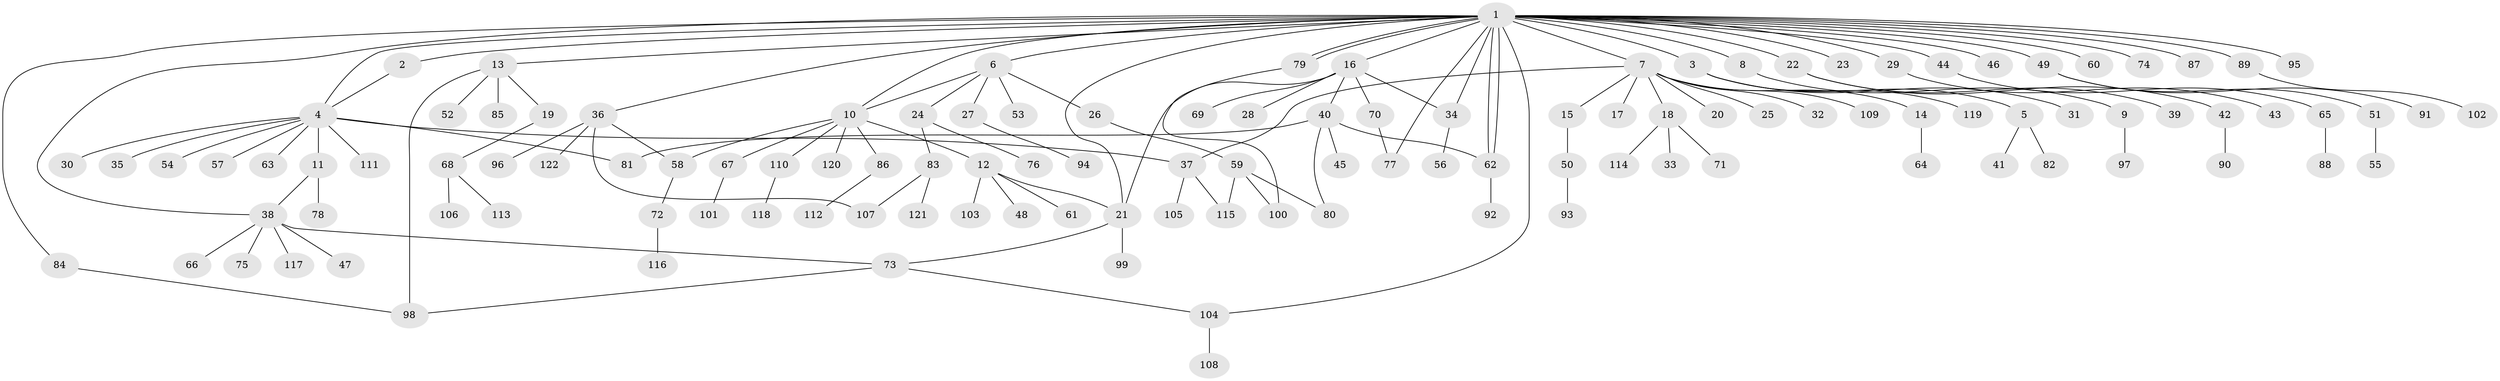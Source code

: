 // Generated by graph-tools (version 1.1) at 2025/35/03/09/25 02:35:22]
// undirected, 122 vertices, 142 edges
graph export_dot {
graph [start="1"]
  node [color=gray90,style=filled];
  1;
  2;
  3;
  4;
  5;
  6;
  7;
  8;
  9;
  10;
  11;
  12;
  13;
  14;
  15;
  16;
  17;
  18;
  19;
  20;
  21;
  22;
  23;
  24;
  25;
  26;
  27;
  28;
  29;
  30;
  31;
  32;
  33;
  34;
  35;
  36;
  37;
  38;
  39;
  40;
  41;
  42;
  43;
  44;
  45;
  46;
  47;
  48;
  49;
  50;
  51;
  52;
  53;
  54;
  55;
  56;
  57;
  58;
  59;
  60;
  61;
  62;
  63;
  64;
  65;
  66;
  67;
  68;
  69;
  70;
  71;
  72;
  73;
  74;
  75;
  76;
  77;
  78;
  79;
  80;
  81;
  82;
  83;
  84;
  85;
  86;
  87;
  88;
  89;
  90;
  91;
  92;
  93;
  94;
  95;
  96;
  97;
  98;
  99;
  100;
  101;
  102;
  103;
  104;
  105;
  106;
  107;
  108;
  109;
  110;
  111;
  112;
  113;
  114;
  115;
  116;
  117;
  118;
  119;
  120;
  121;
  122;
  1 -- 2;
  1 -- 3;
  1 -- 4;
  1 -- 6;
  1 -- 7;
  1 -- 8;
  1 -- 10;
  1 -- 13;
  1 -- 16;
  1 -- 21;
  1 -- 22;
  1 -- 23;
  1 -- 29;
  1 -- 34;
  1 -- 36;
  1 -- 38;
  1 -- 44;
  1 -- 46;
  1 -- 49;
  1 -- 60;
  1 -- 62;
  1 -- 62;
  1 -- 74;
  1 -- 77;
  1 -- 79;
  1 -- 79;
  1 -- 84;
  1 -- 87;
  1 -- 89;
  1 -- 95;
  1 -- 104;
  2 -- 4;
  3 -- 5;
  3 -- 31;
  3 -- 119;
  4 -- 11;
  4 -- 30;
  4 -- 35;
  4 -- 37;
  4 -- 54;
  4 -- 57;
  4 -- 63;
  4 -- 81;
  4 -- 111;
  5 -- 41;
  5 -- 82;
  6 -- 10;
  6 -- 24;
  6 -- 26;
  6 -- 27;
  6 -- 53;
  7 -- 14;
  7 -- 15;
  7 -- 17;
  7 -- 18;
  7 -- 20;
  7 -- 25;
  7 -- 32;
  7 -- 37;
  7 -- 109;
  8 -- 9;
  9 -- 97;
  10 -- 12;
  10 -- 58;
  10 -- 67;
  10 -- 86;
  10 -- 110;
  10 -- 120;
  11 -- 38;
  11 -- 78;
  12 -- 21;
  12 -- 48;
  12 -- 61;
  12 -- 103;
  13 -- 19;
  13 -- 52;
  13 -- 85;
  13 -- 98;
  14 -- 64;
  15 -- 50;
  16 -- 21;
  16 -- 28;
  16 -- 34;
  16 -- 40;
  16 -- 69;
  16 -- 70;
  18 -- 33;
  18 -- 71;
  18 -- 114;
  19 -- 68;
  21 -- 73;
  21 -- 99;
  22 -- 39;
  22 -- 42;
  24 -- 76;
  24 -- 83;
  26 -- 59;
  27 -- 94;
  29 -- 43;
  34 -- 56;
  36 -- 58;
  36 -- 96;
  36 -- 107;
  36 -- 122;
  37 -- 105;
  37 -- 115;
  38 -- 47;
  38 -- 66;
  38 -- 73;
  38 -- 75;
  38 -- 117;
  40 -- 45;
  40 -- 62;
  40 -- 80;
  40 -- 81;
  42 -- 90;
  44 -- 65;
  49 -- 51;
  49 -- 91;
  50 -- 93;
  51 -- 55;
  58 -- 72;
  59 -- 80;
  59 -- 100;
  59 -- 115;
  62 -- 92;
  65 -- 88;
  67 -- 101;
  68 -- 106;
  68 -- 113;
  70 -- 77;
  72 -- 116;
  73 -- 98;
  73 -- 104;
  79 -- 100;
  83 -- 107;
  83 -- 121;
  84 -- 98;
  86 -- 112;
  89 -- 102;
  104 -- 108;
  110 -- 118;
}
